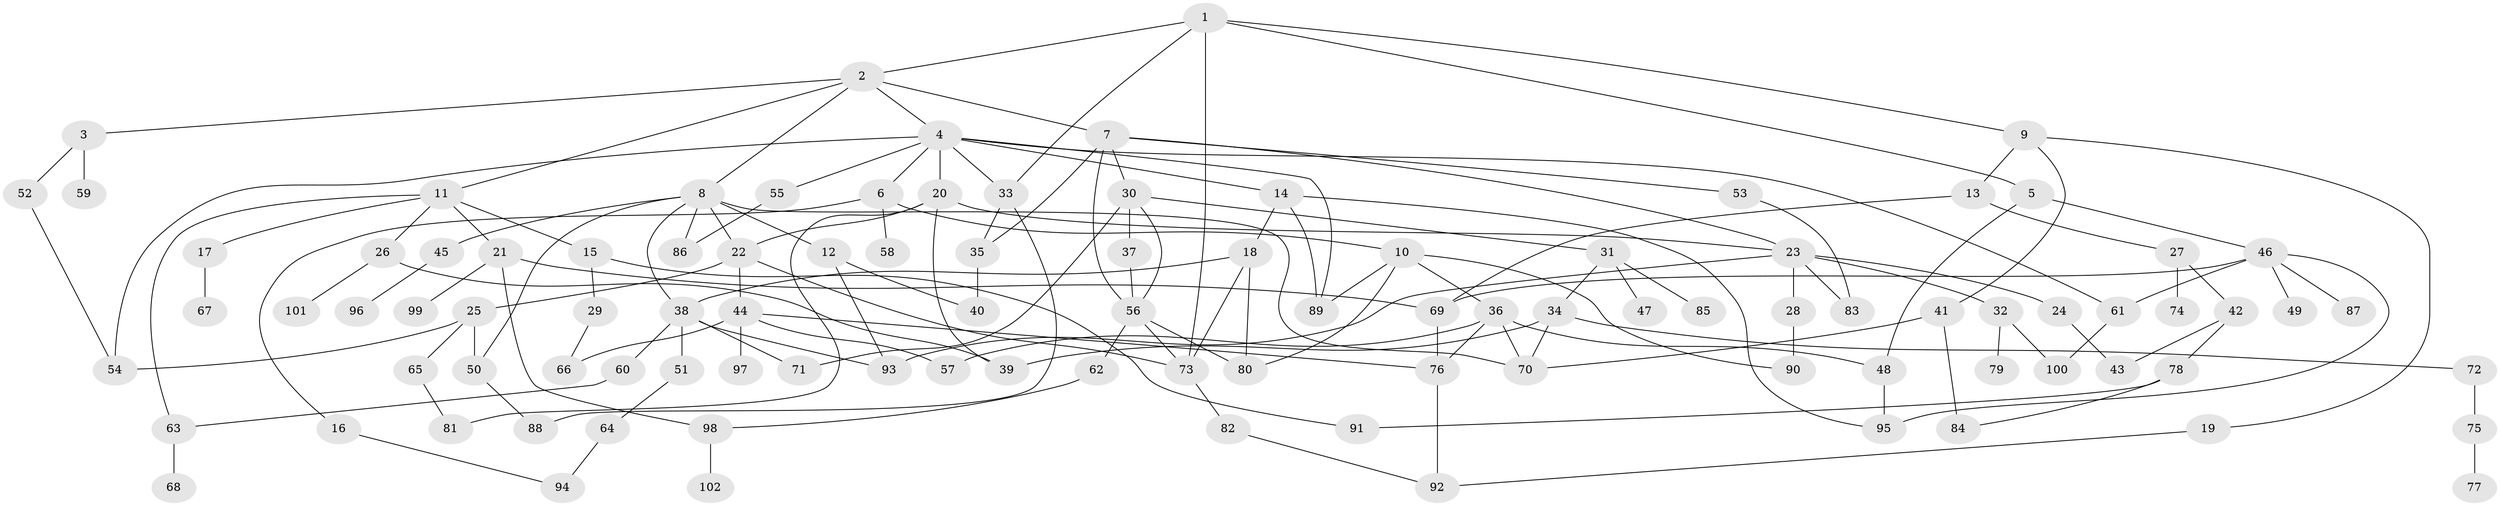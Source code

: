 // Generated by graph-tools (version 1.1) at 2025/42/03/09/25 04:42:13]
// undirected, 102 vertices, 151 edges
graph export_dot {
graph [start="1"]
  node [color=gray90,style=filled];
  1;
  2;
  3;
  4;
  5;
  6;
  7;
  8;
  9;
  10;
  11;
  12;
  13;
  14;
  15;
  16;
  17;
  18;
  19;
  20;
  21;
  22;
  23;
  24;
  25;
  26;
  27;
  28;
  29;
  30;
  31;
  32;
  33;
  34;
  35;
  36;
  37;
  38;
  39;
  40;
  41;
  42;
  43;
  44;
  45;
  46;
  47;
  48;
  49;
  50;
  51;
  52;
  53;
  54;
  55;
  56;
  57;
  58;
  59;
  60;
  61;
  62;
  63;
  64;
  65;
  66;
  67;
  68;
  69;
  70;
  71;
  72;
  73;
  74;
  75;
  76;
  77;
  78;
  79;
  80;
  81;
  82;
  83;
  84;
  85;
  86;
  87;
  88;
  89;
  90;
  91;
  92;
  93;
  94;
  95;
  96;
  97;
  98;
  99;
  100;
  101;
  102;
  1 -- 2;
  1 -- 5;
  1 -- 9;
  1 -- 73;
  1 -- 33;
  2 -- 3;
  2 -- 4;
  2 -- 7;
  2 -- 8;
  2 -- 11;
  3 -- 52;
  3 -- 59;
  4 -- 6;
  4 -- 14;
  4 -- 20;
  4 -- 33;
  4 -- 55;
  4 -- 54;
  4 -- 89;
  4 -- 61;
  5 -- 46;
  5 -- 48;
  6 -- 10;
  6 -- 16;
  6 -- 58;
  7 -- 23;
  7 -- 30;
  7 -- 35;
  7 -- 53;
  7 -- 56;
  8 -- 12;
  8 -- 38;
  8 -- 45;
  8 -- 50;
  8 -- 70;
  8 -- 86;
  8 -- 22;
  9 -- 13;
  9 -- 19;
  9 -- 41;
  10 -- 36;
  10 -- 89;
  10 -- 90;
  10 -- 80;
  11 -- 15;
  11 -- 17;
  11 -- 21;
  11 -- 26;
  11 -- 63;
  12 -- 40;
  12 -- 93;
  13 -- 27;
  13 -- 69;
  14 -- 18;
  14 -- 89;
  14 -- 95;
  15 -- 29;
  15 -- 91;
  16 -- 94;
  17 -- 67;
  18 -- 80;
  18 -- 73;
  18 -- 38;
  19 -- 92;
  20 -- 22;
  20 -- 81;
  20 -- 39;
  20 -- 23;
  21 -- 69;
  21 -- 98;
  21 -- 99;
  22 -- 25;
  22 -- 44;
  22 -- 73;
  23 -- 24;
  23 -- 28;
  23 -- 32;
  23 -- 83;
  23 -- 93;
  24 -- 43;
  25 -- 65;
  25 -- 54;
  25 -- 50;
  26 -- 101;
  26 -- 39;
  27 -- 42;
  27 -- 74;
  28 -- 90;
  29 -- 66;
  30 -- 31;
  30 -- 37;
  30 -- 56;
  30 -- 71;
  31 -- 34;
  31 -- 47;
  31 -- 85;
  32 -- 79;
  32 -- 100;
  33 -- 35;
  33 -- 88;
  34 -- 39;
  34 -- 72;
  34 -- 70;
  35 -- 40;
  36 -- 48;
  36 -- 76;
  36 -- 70;
  36 -- 57;
  37 -- 56;
  38 -- 51;
  38 -- 60;
  38 -- 71;
  38 -- 93;
  41 -- 70;
  41 -- 84;
  42 -- 43;
  42 -- 78;
  44 -- 57;
  44 -- 97;
  44 -- 76;
  44 -- 66;
  45 -- 96;
  46 -- 49;
  46 -- 61;
  46 -- 87;
  46 -- 95;
  46 -- 69;
  48 -- 95;
  50 -- 88;
  51 -- 64;
  52 -- 54;
  53 -- 83;
  55 -- 86;
  56 -- 62;
  56 -- 73;
  56 -- 80;
  60 -- 63;
  61 -- 100;
  62 -- 98;
  63 -- 68;
  64 -- 94;
  65 -- 81;
  69 -- 76;
  72 -- 75;
  73 -- 82;
  75 -- 77;
  76 -- 92;
  78 -- 84;
  78 -- 91;
  82 -- 92;
  98 -- 102;
}
